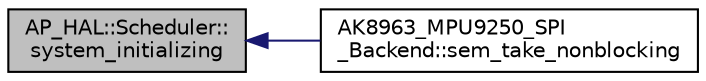 digraph "AP_HAL::Scheduler::system_initializing"
{
 // INTERACTIVE_SVG=YES
  edge [fontname="Helvetica",fontsize="10",labelfontname="Helvetica",labelfontsize="10"];
  node [fontname="Helvetica",fontsize="10",shape=record];
  rankdir="LR";
  Node1 [label="AP_HAL::Scheduler::\lsystem_initializing",height=0.2,width=0.4,color="black", fillcolor="grey75", style="filled" fontcolor="black"];
  Node1 -> Node2 [dir="back",color="midnightblue",fontsize="10",style="solid",fontname="Helvetica"];
  Node2 [label="AK8963_MPU9250_SPI\l_Backend::sem_take_nonblocking",height=0.2,width=0.4,color="black", fillcolor="white", style="filled",URL="$classAK8963__MPU9250__SPI__Backend.html#a48f2bf721b0fd94214d5b65eab7572c3"];
}
